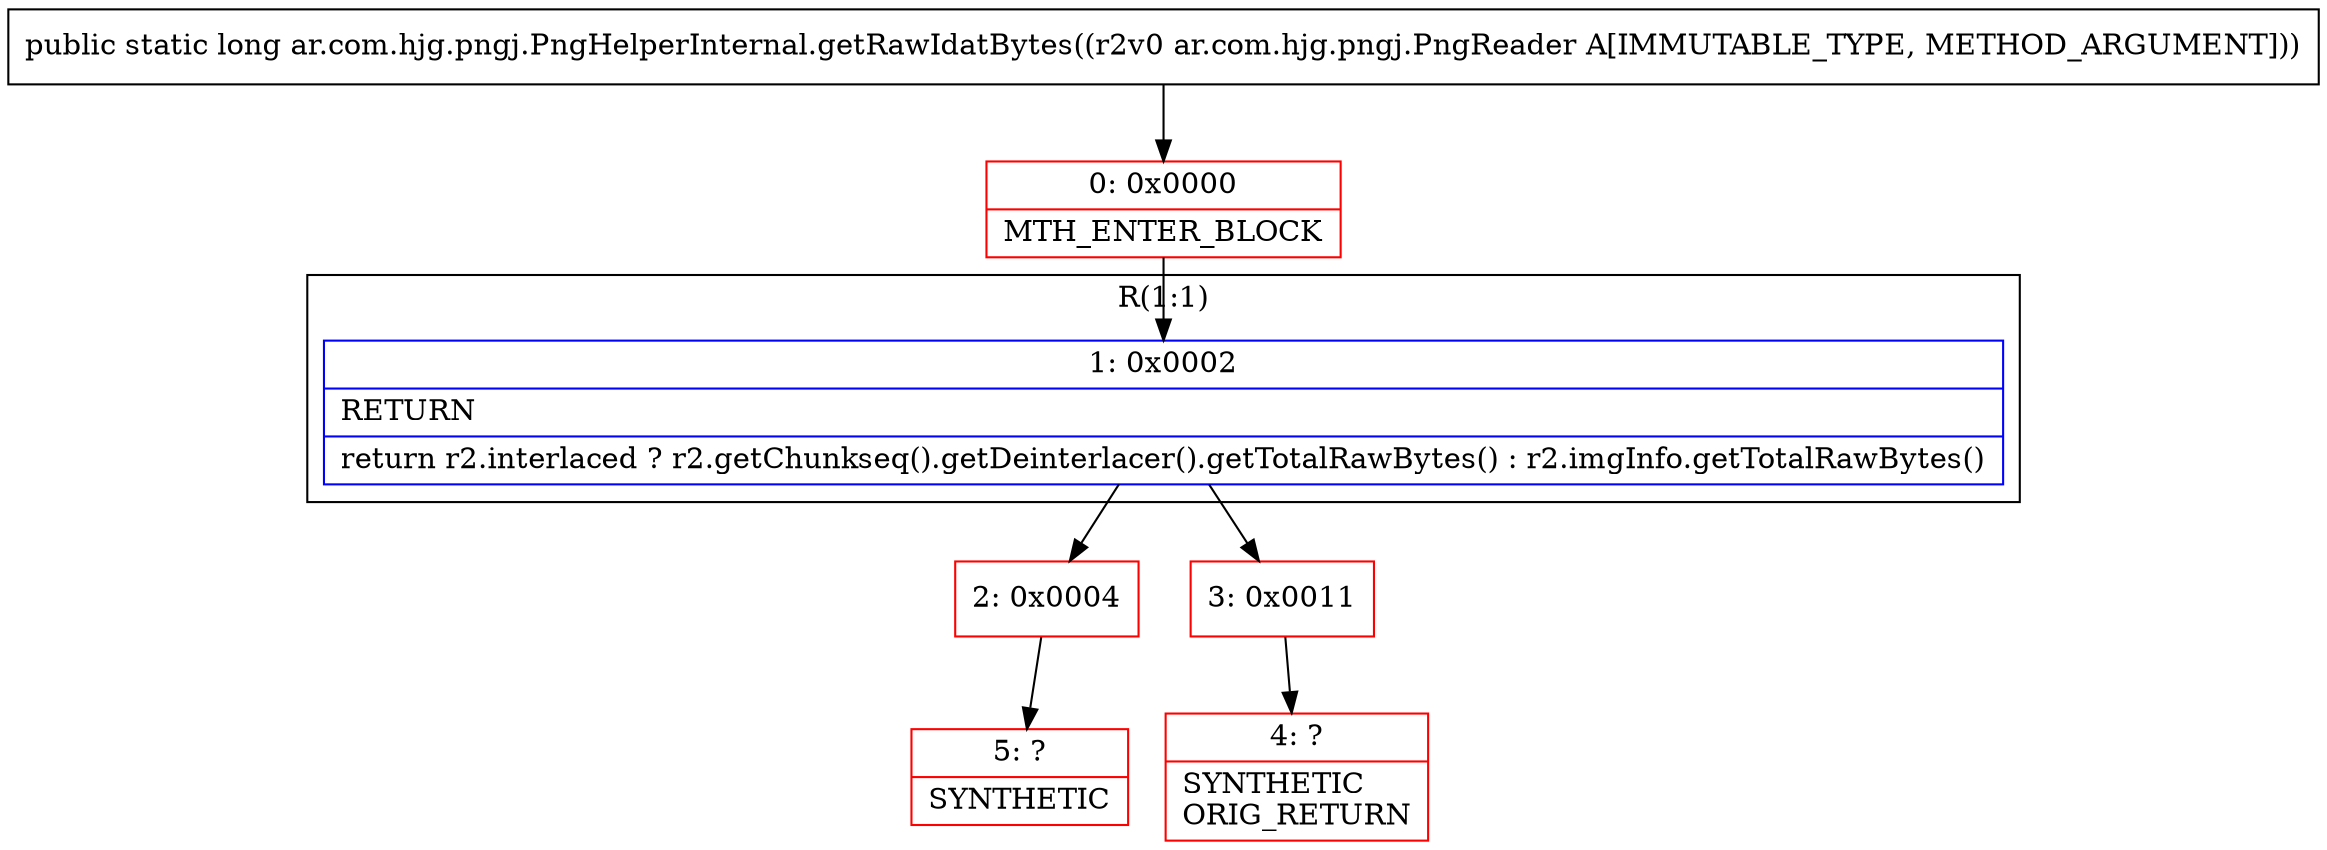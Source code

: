 digraph "CFG forar.com.hjg.pngj.PngHelperInternal.getRawIdatBytes(Lar\/com\/hjg\/pngj\/PngReader;)J" {
subgraph cluster_Region_314820316 {
label = "R(1:1)";
node [shape=record,color=blue];
Node_1 [shape=record,label="{1\:\ 0x0002|RETURN\l|return r2.interlaced ? r2.getChunkseq().getDeinterlacer().getTotalRawBytes() : r2.imgInfo.getTotalRawBytes()\l}"];
}
Node_0 [shape=record,color=red,label="{0\:\ 0x0000|MTH_ENTER_BLOCK\l}"];
Node_2 [shape=record,color=red,label="{2\:\ 0x0004}"];
Node_3 [shape=record,color=red,label="{3\:\ 0x0011}"];
Node_4 [shape=record,color=red,label="{4\:\ ?|SYNTHETIC\lORIG_RETURN\l}"];
Node_5 [shape=record,color=red,label="{5\:\ ?|SYNTHETIC\l}"];
MethodNode[shape=record,label="{public static long ar.com.hjg.pngj.PngHelperInternal.getRawIdatBytes((r2v0 ar.com.hjg.pngj.PngReader A[IMMUTABLE_TYPE, METHOD_ARGUMENT])) }"];
MethodNode -> Node_0;
Node_1 -> Node_2;
Node_1 -> Node_3;
Node_0 -> Node_1;
Node_2 -> Node_5;
Node_3 -> Node_4;
}

